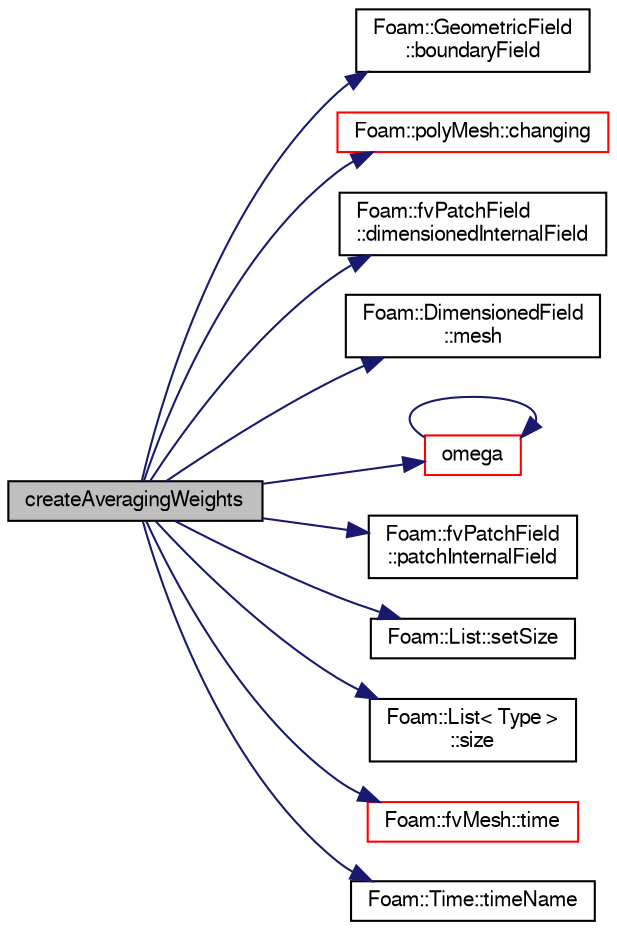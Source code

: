 digraph "createAveragingWeights"
{
  bgcolor="transparent";
  edge [fontname="FreeSans",fontsize="10",labelfontname="FreeSans",labelfontsize="10"];
  node [fontname="FreeSans",fontsize="10",shape=record];
  rankdir="LR";
  Node719 [label="createAveragingWeights",height=0.2,width=0.4,color="black", fillcolor="grey75", style="filled", fontcolor="black"];
  Node719 -> Node720 [color="midnightblue",fontsize="10",style="solid",fontname="FreeSans"];
  Node720 [label="Foam::GeometricField\l::boundaryField",height=0.2,width=0.4,color="black",URL="$a22434.html#a3c6c1a789b48ea0c5e8bff64f9c14f2d",tooltip="Return reference to GeometricBoundaryField. "];
  Node719 -> Node721 [color="midnightblue",fontsize="10",style="solid",fontname="FreeSans"];
  Node721 [label="Foam::polyMesh::changing",height=0.2,width=0.4,color="red",URL="$a27410.html#a5ffdcac7622a1cba91f4f67b058a85b0",tooltip="Is mesh changing (topology changing and/or moving) "];
  Node719 -> Node1067 [color="midnightblue",fontsize="10",style="solid",fontname="FreeSans"];
  Node1067 [label="Foam::fvPatchField\l::dimensionedInternalField",height=0.2,width=0.4,color="black",URL="$a22354.html#a1067b719c3281eb98ffda55196ca2033",tooltip="Return dimensioned internal field reference. "];
  Node719 -> Node842 [color="midnightblue",fontsize="10",style="solid",fontname="FreeSans"];
  Node842 [label="Foam::DimensionedField\l::mesh",height=0.2,width=0.4,color="black",URL="$a26390.html#a8f1110830348a1448a14ab5e3cf47e3b",tooltip="Return mesh. "];
  Node719 -> Node1068 [color="midnightblue",fontsize="10",style="solid",fontname="FreeSans"];
  Node1068 [label="omega",height=0.2,width=0.4,color="red",URL="$a31294.html#a0a19ade47a22371d23b806d6b945dc4a",tooltip="Return non-const access to the master&#39;s omega field. "];
  Node1068 -> Node1068 [color="midnightblue",fontsize="10",style="solid",fontname="FreeSans"];
  Node719 -> Node1102 [color="midnightblue",fontsize="10",style="solid",fontname="FreeSans"];
  Node1102 [label="Foam::fvPatchField\l::patchInternalField",height=0.2,width=0.4,color="black",URL="$a22354.html#a3b74a67629ed67899295ec63e8f9ae84",tooltip="Return internal field next to patch as patch field. "];
  Node719 -> Node836 [color="midnightblue",fontsize="10",style="solid",fontname="FreeSans"];
  Node836 [label="Foam::List::setSize",height=0.2,width=0.4,color="black",URL="$a25694.html#aedb985ffeaf1bdbfeccc2a8730405703",tooltip="Reset size of List. "];
  Node719 -> Node1103 [color="midnightblue",fontsize="10",style="solid",fontname="FreeSans"];
  Node1103 [label="Foam::List\< Type \>\l::size",height=0.2,width=0.4,color="black",URL="$a25694.html#a47b3bf30da1eb3ab8076b5fbe00e0494",tooltip="Return the number of elements in the UList. "];
  Node719 -> Node872 [color="midnightblue",fontsize="10",style="solid",fontname="FreeSans"];
  Node872 [label="Foam::fvMesh::time",height=0.2,width=0.4,color="red",URL="$a22766.html#a0d94096809fe3376b29a2a29ca11bb18",tooltip="Return the top-level database. "];
  Node719 -> Node1059 [color="midnightblue",fontsize="10",style="solid",fontname="FreeSans"];
  Node1059 [label="Foam::Time::timeName",height=0.2,width=0.4,color="black",URL="$a26350.html#ad9d86fef6eca18797c786726cf925179",tooltip="Return time name of given scalar time. "];
}
